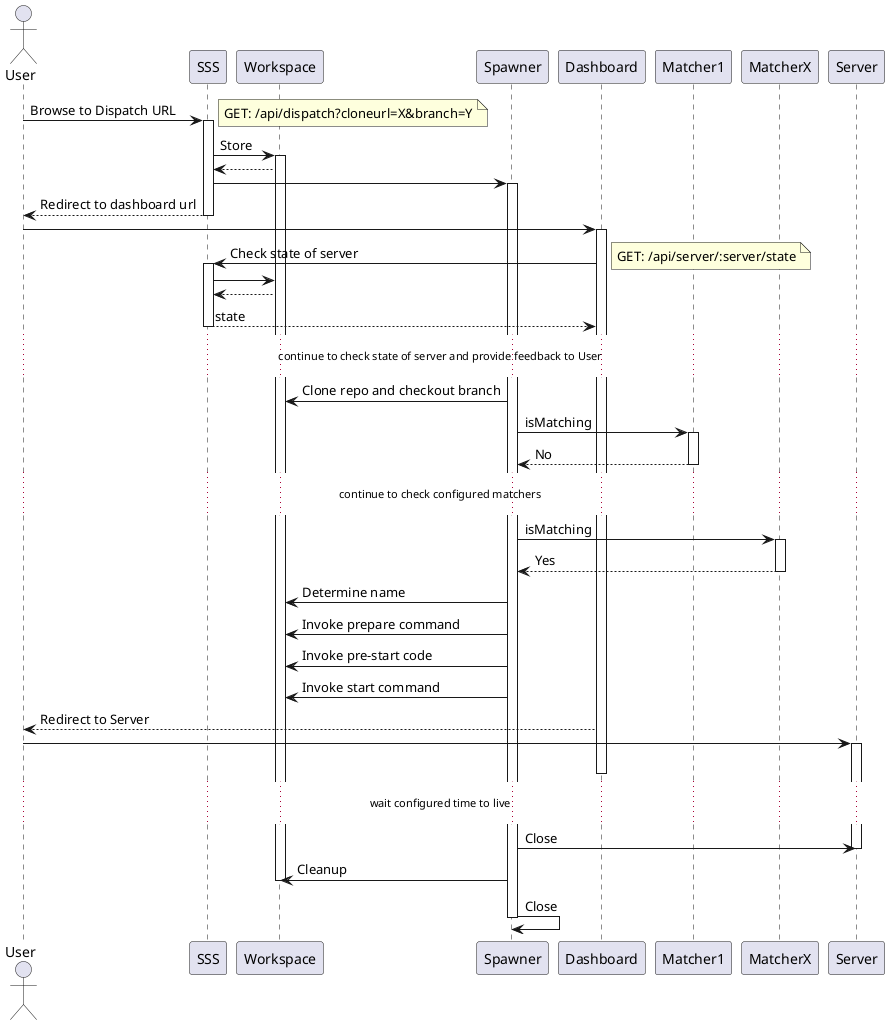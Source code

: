 @startuml
actor User


User -> SSS: Browse to Dispatch URL
activate SSS
note right: GET: /api/dispatch?cloneurl=X&branch=Y
SSS -> Workspace: Store
activate Workspace
Workspace --> SSS
SSS -> Spawner
activate Spawner
SSS --> User: Redirect to dashboard url
deactivate SSS

User -> Dashboard
activate Dashboard
Dashboard -> SSS: Check state of server
activate SSS
note right: GET: /api/server/:server/state
SSS -> Workspace
Workspace --> SSS
SSS --> Dashboard: state
deactivate SSS

... continue to check state of server and provide feedback to User ...

Spawner -> Workspace: Clone repo and checkout branch
Spawner -> Matcher1: isMatching
activate Matcher1
Matcher1 --> Spawner: No
deactivate Matcher1

... continue to check configured matchers ...

Spawner -> MatcherX: isMatching
activate MatcherX
MatcherX --> Spawner: Yes
deactivate MatcherX
Spawner -> Workspace: Determine name
Spawner -> Workspace: Invoke prepare command
Spawner -> Workspace: Invoke pre-start code
Spawner -> Workspace: Invoke start command

Dashboard --> User: Redirect to Server
User -> Server
activate Server
deactivate Dashboard

... wait configured time to live ...

Spawner -> Server: Close
deactivate Server
Spawner -> Workspace: Cleanup
deactivate Workspace
Spawner -> Spawner: Close
deactivate Spawner
@enduml